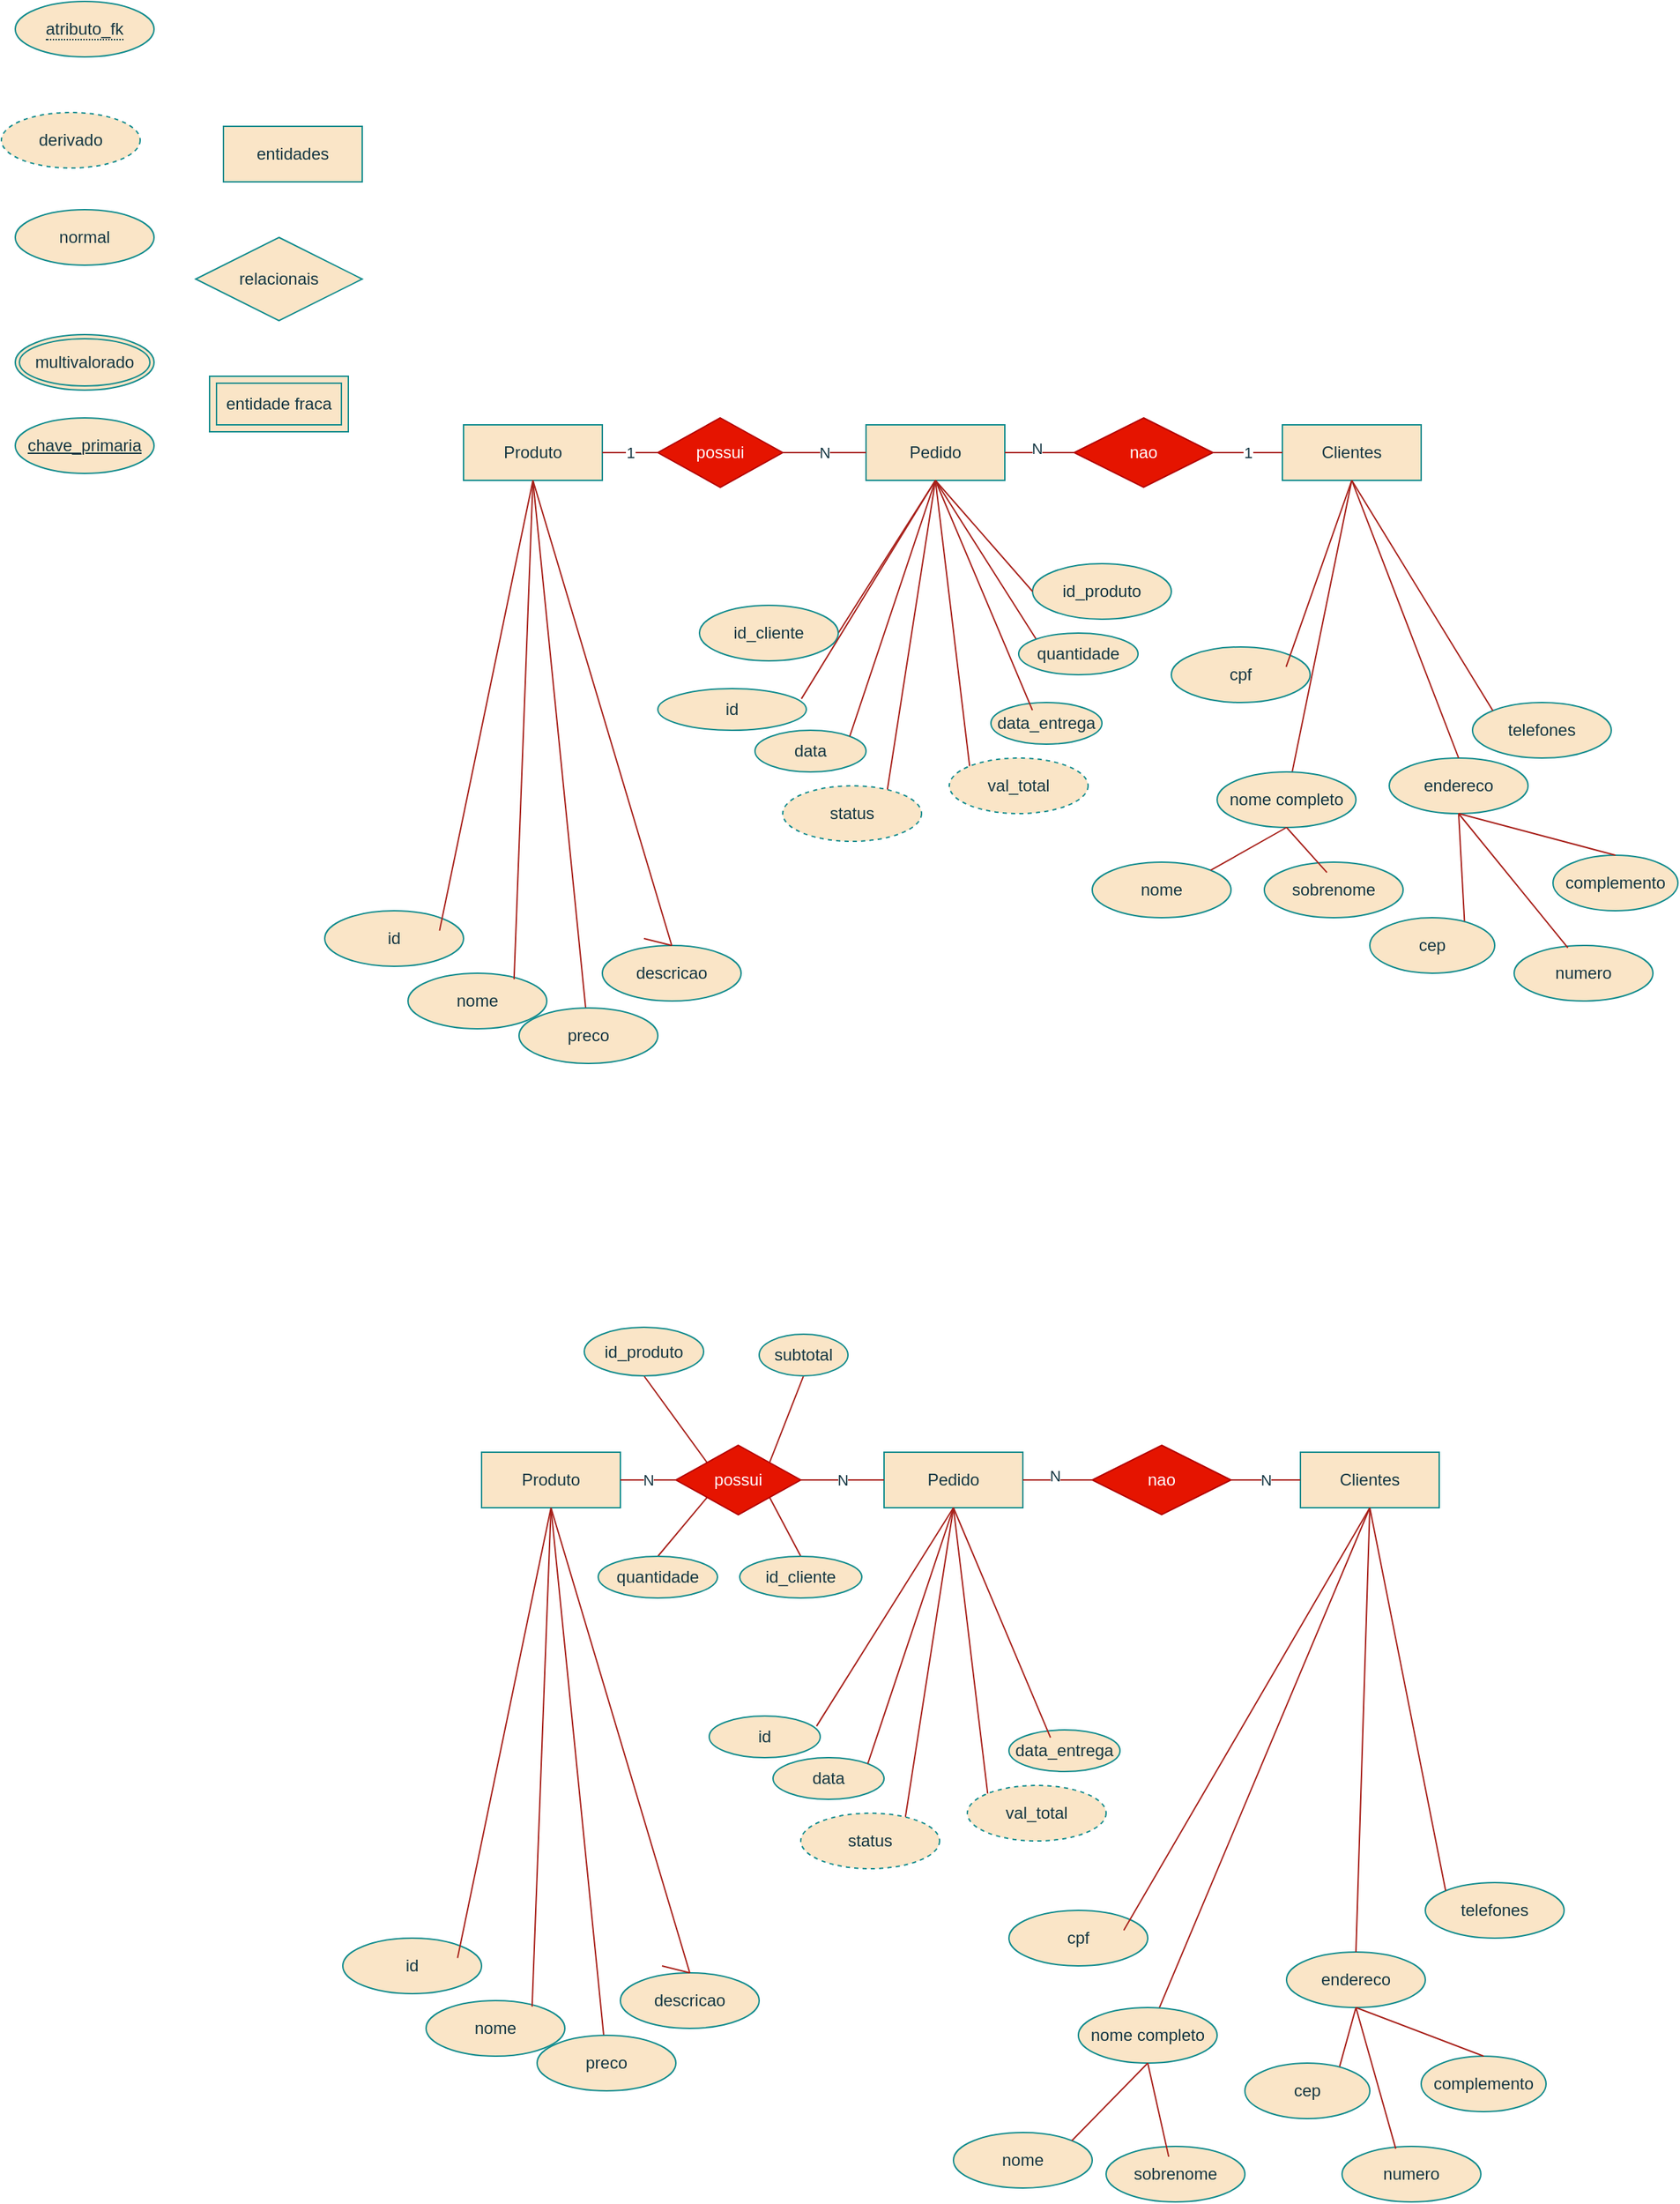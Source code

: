 <mxfile version="28.0.9">
  <diagram name="Página-1" id="oyp6gYukoGkuxok4pgUy">
    <mxGraphModel grid="1" page="1" gridSize="10" guides="1" tooltips="1" connect="1" arrows="1" fold="1" pageScale="1" pageWidth="827" pageHeight="1169" math="0" shadow="0">
      <root>
        <mxCell id="0" />
        <mxCell id="1" parent="0" />
        <mxCell id="MgMpE2ZeD4QbmUK1CcjM-2" value="entidades" style="whiteSpace=wrap;html=1;align=center;labelBackgroundColor=none;fillColor=#FAE5C7;strokeColor=#0F8B8D;fontColor=#143642;" vertex="1" parent="1">
          <mxGeometry x="-940" y="-260" width="100" height="40" as="geometry" />
        </mxCell>
        <mxCell id="MgMpE2ZeD4QbmUK1CcjM-35" value="normal" style="ellipse;whiteSpace=wrap;html=1;align=center;labelBackgroundColor=none;fillColor=#FAE5C7;strokeColor=#0F8B8D;fontColor=#143642;" vertex="1" parent="1">
          <mxGeometry x="-1090" y="-200" width="100" height="40" as="geometry" />
        </mxCell>
        <mxCell id="MgMpE2ZeD4QbmUK1CcjM-36" value="chave_primaria" style="ellipse;whiteSpace=wrap;html=1;align=center;fontStyle=4;labelBackgroundColor=none;fillColor=#FAE5C7;strokeColor=#0F8B8D;fontColor=#143642;" vertex="1" parent="1">
          <mxGeometry x="-1090" y="-50" width="100" height="40" as="geometry" />
        </mxCell>
        <mxCell id="MgMpE2ZeD4QbmUK1CcjM-38" value="multivalorado" style="ellipse;shape=doubleEllipse;margin=3;whiteSpace=wrap;html=1;align=center;labelBackgroundColor=none;fillColor=#FAE5C7;strokeColor=#0F8B8D;fontColor=#143642;" vertex="1" parent="1">
          <mxGeometry x="-1090" y="-110" width="100" height="40" as="geometry" />
        </mxCell>
        <mxCell id="MgMpE2ZeD4QbmUK1CcjM-40" value="&lt;span style=&quot;border-bottom: 1px dotted&quot;&gt;atributo_fk&lt;/span&gt;" style="ellipse;whiteSpace=wrap;html=1;align=center;labelBackgroundColor=none;fillColor=#FAE5C7;strokeColor=#0F8B8D;fontColor=#143642;" vertex="1" parent="1">
          <mxGeometry x="-1090" y="-350" width="100" height="40" as="geometry" />
        </mxCell>
        <mxCell id="MgMpE2ZeD4QbmUK1CcjM-42" value="derivado" style="ellipse;whiteSpace=wrap;html=1;align=center;dashed=1;labelBackgroundColor=none;fillColor=#FAE5C7;strokeColor=#0F8B8D;fontColor=#143642;" vertex="1" parent="1">
          <mxGeometry x="-1100" y="-270" width="100" height="40" as="geometry" />
        </mxCell>
        <mxCell id="MgMpE2ZeD4QbmUK1CcjM-43" value="relacionais" style="shape=rhombus;perimeter=rhombusPerimeter;whiteSpace=wrap;html=1;align=center;labelBackgroundColor=none;fillColor=#FAE5C7;strokeColor=#0F8B8D;fontColor=#143642;" vertex="1" parent="1">
          <mxGeometry x="-960" y="-180" width="120" height="60" as="geometry" />
        </mxCell>
        <mxCell id="MgMpE2ZeD4QbmUK1CcjM-44" value="entidade fraca" style="shape=ext;margin=3;double=1;whiteSpace=wrap;html=1;align=center;labelBackgroundColor=none;fillColor=#FAE5C7;strokeColor=#0F8B8D;fontColor=#143642;" vertex="1" parent="1">
          <mxGeometry x="-950" y="-80" width="100" height="40" as="geometry" />
        </mxCell>
        <mxCell id="MgMpE2ZeD4QbmUK1CcjM-59" style="rounded=0;orthogonalLoop=1;jettySize=auto;html=1;exitX=0.5;exitY=1;exitDx=0;exitDy=0;endArrow=none;endFill=0;labelBackgroundColor=none;strokeColor=#A8201A;fontColor=default;" edge="1" parent="1" source="MgMpE2ZeD4QbmUK1CcjM-45" target="MgMpE2ZeD4QbmUK1CcjM-49">
          <mxGeometry relative="1" as="geometry" />
        </mxCell>
        <mxCell id="MgMpE2ZeD4QbmUK1CcjM-45" value="Produto" style="whiteSpace=wrap;html=1;align=center;labelBackgroundColor=none;fillColor=#FAE5C7;strokeColor=#0F8B8D;fontColor=#143642;" vertex="1" parent="1">
          <mxGeometry x="-767" y="-45" width="100" height="40" as="geometry" />
        </mxCell>
        <mxCell id="MgMpE2ZeD4QbmUK1CcjM-46" value="descricao" style="ellipse;whiteSpace=wrap;html=1;align=center;labelBackgroundColor=none;fillColor=#FAE5C7;strokeColor=#0F8B8D;fontColor=#143642;" vertex="1" parent="1">
          <mxGeometry x="-667" y="330" width="100" height="40" as="geometry" />
        </mxCell>
        <mxCell id="MgMpE2ZeD4QbmUK1CcjM-47" value="nome" style="ellipse;whiteSpace=wrap;html=1;align=center;labelBackgroundColor=none;fillColor=#FAE5C7;strokeColor=#0F8B8D;fontColor=#143642;" vertex="1" parent="1">
          <mxGeometry x="-807" y="350" width="100" height="40" as="geometry" />
        </mxCell>
        <mxCell id="MgMpE2ZeD4QbmUK1CcjM-48" value="id" style="ellipse;whiteSpace=wrap;html=1;align=center;labelBackgroundColor=none;fillColor=#FAE5C7;strokeColor=#0F8B8D;fontColor=#143642;" vertex="1" parent="1">
          <mxGeometry x="-867" y="305" width="100" height="40" as="geometry" />
        </mxCell>
        <mxCell id="MgMpE2ZeD4QbmUK1CcjM-49" value="preco" style="ellipse;whiteSpace=wrap;html=1;align=center;labelBackgroundColor=none;fillColor=#FAE5C7;strokeColor=#0F8B8D;fontColor=#143642;" vertex="1" parent="1">
          <mxGeometry x="-727" y="375" width="100" height="40" as="geometry" />
        </mxCell>
        <mxCell id="MgMpE2ZeD4QbmUK1CcjM-60" style="rounded=0;orthogonalLoop=1;jettySize=auto;html=1;exitX=0.5;exitY=1;exitDx=0;exitDy=0;endArrow=none;endFill=0;entryX=0.764;entryY=0.108;entryDx=0;entryDy=0;entryPerimeter=0;labelBackgroundColor=none;strokeColor=#A8201A;fontColor=default;" edge="1" parent="1" source="MgMpE2ZeD4QbmUK1CcjM-45" target="MgMpE2ZeD4QbmUK1CcjM-47">
          <mxGeometry relative="1" as="geometry" />
        </mxCell>
        <mxCell id="MgMpE2ZeD4QbmUK1CcjM-61" style="rounded=0;orthogonalLoop=1;jettySize=auto;html=1;exitX=0.5;exitY=1;exitDx=0;exitDy=0;endArrow=none;endFill=0;entryX=0.827;entryY=0.358;entryDx=0;entryDy=0;entryPerimeter=0;labelBackgroundColor=none;strokeColor=#A8201A;fontColor=default;" edge="1" parent="1" source="MgMpE2ZeD4QbmUK1CcjM-45" target="MgMpE2ZeD4QbmUK1CcjM-48">
          <mxGeometry relative="1" as="geometry" />
        </mxCell>
        <mxCell id="MgMpE2ZeD4QbmUK1CcjM-62" style="rounded=0;orthogonalLoop=1;jettySize=auto;html=1;exitX=0.5;exitY=1;exitDx=0;exitDy=0;endArrow=none;endFill=0;entryX=0.5;entryY=0;entryDx=0;entryDy=0;labelBackgroundColor=none;strokeColor=#A8201A;fontColor=default;" edge="1" parent="1" source="MgMpE2ZeD4QbmUK1CcjM-45" target="MgMpE2ZeD4QbmUK1CcjM-46">
          <mxGeometry relative="1" as="geometry" />
        </mxCell>
        <mxCell id="MgMpE2ZeD4QbmUK1CcjM-64" style="rounded=0;orthogonalLoop=1;jettySize=auto;html=1;exitX=0.5;exitY=1;exitDx=0;exitDy=0;endArrow=none;endFill=0;labelBackgroundColor=none;strokeColor=#A8201A;fontColor=default;" edge="1" parent="1" source="MgMpE2ZeD4QbmUK1CcjM-65" target="MgMpE2ZeD4QbmUK1CcjM-69">
          <mxGeometry relative="1" as="geometry" />
        </mxCell>
        <mxCell id="MgMpE2ZeD4QbmUK1CcjM-65" value="Clientes" style="whiteSpace=wrap;html=1;align=center;labelBackgroundColor=none;fillColor=#FAE5C7;strokeColor=#0F8B8D;fontColor=#143642;" vertex="1" parent="1">
          <mxGeometry x="-177" y="-45" width="100" height="40" as="geometry" />
        </mxCell>
        <mxCell id="MgMpE2ZeD4QbmUK1CcjM-66" value="endereco" style="ellipse;whiteSpace=wrap;html=1;align=center;labelBackgroundColor=none;fillColor=#FAE5C7;strokeColor=#0F8B8D;fontColor=#143642;" vertex="1" parent="1">
          <mxGeometry x="-100" y="195" width="100" height="40" as="geometry" />
        </mxCell>
        <mxCell id="MgMpE2ZeD4QbmUK1CcjM-67" value="nome" style="ellipse;whiteSpace=wrap;html=1;align=center;labelBackgroundColor=none;fillColor=#FAE5C7;strokeColor=#0F8B8D;fontColor=#143642;" vertex="1" parent="1">
          <mxGeometry x="-314" y="270" width="100" height="40" as="geometry" />
        </mxCell>
        <mxCell id="MgMpE2ZeD4QbmUK1CcjM-68" value="cpf" style="ellipse;whiteSpace=wrap;html=1;align=center;labelBackgroundColor=none;fillColor=#FAE5C7;strokeColor=#0F8B8D;fontColor=#143642;" vertex="1" parent="1">
          <mxGeometry x="-257" y="115" width="100" height="40" as="geometry" />
        </mxCell>
        <mxCell id="MgMpE2ZeD4QbmUK1CcjM-69" value="nome completo" style="ellipse;whiteSpace=wrap;html=1;align=center;labelBackgroundColor=none;fillColor=#FAE5C7;strokeColor=#0F8B8D;fontColor=#143642;" vertex="1" parent="1">
          <mxGeometry x="-224" y="205" width="100" height="40" as="geometry" />
        </mxCell>
        <mxCell id="MgMpE2ZeD4QbmUK1CcjM-71" style="rounded=0;orthogonalLoop=1;jettySize=auto;html=1;exitX=0.5;exitY=1;exitDx=0;exitDy=0;endArrow=none;endFill=0;entryX=0.827;entryY=0.358;entryDx=0;entryDy=0;entryPerimeter=0;labelBackgroundColor=none;strokeColor=#A8201A;fontColor=default;" edge="1" parent="1" source="MgMpE2ZeD4QbmUK1CcjM-65" target="MgMpE2ZeD4QbmUK1CcjM-68">
          <mxGeometry relative="1" as="geometry" />
        </mxCell>
        <mxCell id="MgMpE2ZeD4QbmUK1CcjM-72" style="rounded=0;orthogonalLoop=1;jettySize=auto;html=1;exitX=0.5;exitY=1;exitDx=0;exitDy=0;endArrow=none;endFill=0;entryX=0.5;entryY=0;entryDx=0;entryDy=0;labelBackgroundColor=none;strokeColor=#A8201A;fontColor=default;" edge="1" parent="1" source="MgMpE2ZeD4QbmUK1CcjM-65" target="MgMpE2ZeD4QbmUK1CcjM-66">
          <mxGeometry relative="1" as="geometry" />
        </mxCell>
        <mxCell id="MgMpE2ZeD4QbmUK1CcjM-73" value="telefones" style="ellipse;whiteSpace=wrap;html=1;align=center;labelBackgroundColor=none;fillColor=#FAE5C7;strokeColor=#0F8B8D;fontColor=#143642;" vertex="1" parent="1">
          <mxGeometry x="-40" y="155" width="100" height="40" as="geometry" />
        </mxCell>
        <mxCell id="MgMpE2ZeD4QbmUK1CcjM-74" style="rounded=0;orthogonalLoop=1;jettySize=auto;html=1;exitX=0.5;exitY=1;exitDx=0;exitDy=0;endArrow=none;endFill=0;entryX=0;entryY=0;entryDx=0;entryDy=0;labelBackgroundColor=none;strokeColor=#A8201A;fontColor=default;" edge="1" parent="1" source="MgMpE2ZeD4QbmUK1CcjM-65" target="MgMpE2ZeD4QbmUK1CcjM-73">
          <mxGeometry relative="1" as="geometry" />
        </mxCell>
        <mxCell id="MgMpE2ZeD4QbmUK1CcjM-75" value="sobrenome" style="ellipse;whiteSpace=wrap;html=1;align=center;labelBackgroundColor=none;fillColor=#FAE5C7;strokeColor=#0F8B8D;fontColor=#143642;" vertex="1" parent="1">
          <mxGeometry x="-190" y="270" width="100" height="40" as="geometry" />
        </mxCell>
        <mxCell id="MgMpE2ZeD4QbmUK1CcjM-78" style="rounded=0;orthogonalLoop=1;jettySize=auto;html=1;exitX=0.5;exitY=1;exitDx=0;exitDy=0;entryX=0.451;entryY=0.186;entryDx=0;entryDy=0;entryPerimeter=0;endArrow=none;endFill=0;labelBackgroundColor=none;strokeColor=#A8201A;fontColor=default;" edge="1" parent="1" source="MgMpE2ZeD4QbmUK1CcjM-69" target="MgMpE2ZeD4QbmUK1CcjM-75">
          <mxGeometry relative="1" as="geometry" />
        </mxCell>
        <mxCell id="MgMpE2ZeD4QbmUK1CcjM-82" style="rounded=0;orthogonalLoop=1;jettySize=auto;html=1;exitX=0.5;exitY=1;exitDx=0;exitDy=0;entryX=1;entryY=0;entryDx=0;entryDy=0;endArrow=none;endFill=0;labelBackgroundColor=none;strokeColor=#A8201A;fontColor=default;" edge="1" parent="1" source="MgMpE2ZeD4QbmUK1CcjM-69" target="MgMpE2ZeD4QbmUK1CcjM-67">
          <mxGeometry relative="1" as="geometry" />
        </mxCell>
        <mxCell id="MgMpE2ZeD4QbmUK1CcjM-83" value="cep" style="ellipse;whiteSpace=wrap;html=1;align=center;labelBackgroundColor=none;fillColor=#FAE5C7;strokeColor=#0F8B8D;fontColor=#143642;" vertex="1" parent="1">
          <mxGeometry x="-114" y="310" width="90" height="40" as="geometry" />
        </mxCell>
        <mxCell id="MgMpE2ZeD4QbmUK1CcjM-84" value="complemento" style="ellipse;whiteSpace=wrap;html=1;align=center;labelBackgroundColor=none;fillColor=#FAE5C7;strokeColor=#0F8B8D;fontColor=#143642;" vertex="1" parent="1">
          <mxGeometry x="18" y="265" width="90" height="40" as="geometry" />
        </mxCell>
        <mxCell id="MgMpE2ZeD4QbmUK1CcjM-85" value="numero" style="ellipse;whiteSpace=wrap;html=1;align=center;labelBackgroundColor=none;fillColor=#FAE5C7;strokeColor=#0F8B8D;fontColor=#143642;" vertex="1" parent="1">
          <mxGeometry x="-10" y="330" width="100" height="40" as="geometry" />
        </mxCell>
        <mxCell id="MgMpE2ZeD4QbmUK1CcjM-86" style="rounded=0;orthogonalLoop=1;jettySize=auto;html=1;exitX=0.5;exitY=1;exitDx=0;exitDy=0;entryX=0.758;entryY=0.064;entryDx=0;entryDy=0;entryPerimeter=0;endArrow=none;endFill=0;labelBackgroundColor=none;strokeColor=#A8201A;fontColor=default;" edge="1" parent="1" source="MgMpE2ZeD4QbmUK1CcjM-66" target="MgMpE2ZeD4QbmUK1CcjM-83">
          <mxGeometry relative="1" as="geometry" />
        </mxCell>
        <mxCell id="MgMpE2ZeD4QbmUK1CcjM-87" style="rounded=0;orthogonalLoop=1;jettySize=auto;html=1;exitX=0.5;exitY=1;exitDx=0;exitDy=0;entryX=0.387;entryY=0.042;entryDx=0;entryDy=0;entryPerimeter=0;endArrow=none;endFill=0;labelBackgroundColor=none;strokeColor=#A8201A;fontColor=default;" edge="1" parent="1" source="MgMpE2ZeD4QbmUK1CcjM-66" target="MgMpE2ZeD4QbmUK1CcjM-85">
          <mxGeometry relative="1" as="geometry" />
        </mxCell>
        <mxCell id="MgMpE2ZeD4QbmUK1CcjM-88" style="rounded=0;orthogonalLoop=1;jettySize=auto;html=1;exitX=0.5;exitY=1;exitDx=0;exitDy=0;entryX=0.5;entryY=0;entryDx=0;entryDy=0;endArrow=none;endFill=0;labelBackgroundColor=none;strokeColor=#A8201A;fontColor=default;" edge="1" parent="1" source="MgMpE2ZeD4QbmUK1CcjM-66" target="MgMpE2ZeD4QbmUK1CcjM-84">
          <mxGeometry relative="1" as="geometry" />
        </mxCell>
        <mxCell id="MgMpE2ZeD4QbmUK1CcjM-153" style="rounded=0;orthogonalLoop=1;jettySize=auto;html=1;exitX=0;exitY=0.5;exitDx=0;exitDy=0;strokeColor=#A8201A;fontColor=#143642;fillColor=#FAE5C7;endArrow=none;endFill=0;" edge="1" parent="1">
          <mxGeometry relative="1" as="geometry">
            <mxPoint x="-517" y="225" as="sourcePoint" />
            <mxPoint x="-517" y="225" as="targetPoint" />
          </mxGeometry>
        </mxCell>
        <mxCell id="MgMpE2ZeD4QbmUK1CcjM-172" style="rounded=0;orthogonalLoop=1;jettySize=auto;html=1;exitX=0.5;exitY=1;exitDx=0;exitDy=0;entryX=1;entryY=0.5;entryDx=0;entryDy=0;strokeColor=#A8201A;fontColor=#143642;fillColor=#FAE5C7;endArrow=none;endFill=0;" edge="1" parent="1" source="MgMpE2ZeD4QbmUK1CcjM-157" target="MgMpE2ZeD4QbmUK1CcjM-168">
          <mxGeometry relative="1" as="geometry" />
        </mxCell>
        <mxCell id="MgMpE2ZeD4QbmUK1CcjM-183" style="rounded=0;orthogonalLoop=1;jettySize=auto;html=1;exitX=0.5;exitY=1;exitDx=0;exitDy=0;entryX=0;entryY=0;entryDx=0;entryDy=0;strokeColor=#A8201A;fontColor=#143642;fillColor=#FAE5C7;endArrow=none;endFill=0;" edge="1" parent="1" source="MgMpE2ZeD4QbmUK1CcjM-157" target="MgMpE2ZeD4QbmUK1CcjM-165">
          <mxGeometry relative="1" as="geometry" />
        </mxCell>
        <mxCell id="MgMpE2ZeD4QbmUK1CcjM-157" value="Pedido" style="whiteSpace=wrap;html=1;align=center;strokeColor=#0F8B8D;fontColor=#143642;fillColor=#FAE5C7;" vertex="1" parent="1">
          <mxGeometry x="-477" y="-45" width="100" height="40" as="geometry" />
        </mxCell>
        <mxCell id="MgMpE2ZeD4QbmUK1CcjM-159" value="id" style="ellipse;whiteSpace=wrap;html=1;align=center;strokeColor=#0F8B8D;fontColor=#143642;fillColor=#FAE5C7;" vertex="1" parent="1">
          <mxGeometry x="-627" y="145" width="107" height="30" as="geometry" />
        </mxCell>
        <mxCell id="MgMpE2ZeD4QbmUK1CcjM-161" value="status" style="ellipse;whiteSpace=wrap;html=1;align=center;dashed=1;strokeColor=#0F8B8D;fontColor=#143642;fillColor=#FAE5C7;" vertex="1" parent="1">
          <mxGeometry x="-537" y="215" width="100" height="40" as="geometry" />
        </mxCell>
        <mxCell id="MgMpE2ZeD4QbmUK1CcjM-162" value="data" style="ellipse;whiteSpace=wrap;html=1;align=center;strokeColor=#0F8B8D;fontColor=#143642;fillColor=#FAE5C7;" vertex="1" parent="1">
          <mxGeometry x="-557" y="175" width="80" height="30" as="geometry" />
        </mxCell>
        <mxCell id="MgMpE2ZeD4QbmUK1CcjM-163" value="data_entrega" style="ellipse;whiteSpace=wrap;html=1;align=center;strokeColor=#0F8B8D;fontColor=#143642;fillColor=#FAE5C7;" vertex="1" parent="1">
          <mxGeometry x="-387" y="155" width="80" height="30" as="geometry" />
        </mxCell>
        <mxCell id="MgMpE2ZeD4QbmUK1CcjM-164" value="val_total" style="ellipse;whiteSpace=wrap;html=1;align=center;dashed=1;strokeColor=#0F8B8D;fontColor=#143642;fillColor=#FAE5C7;" vertex="1" parent="1">
          <mxGeometry x="-417" y="195" width="100" height="40" as="geometry" />
        </mxCell>
        <mxCell id="MgMpE2ZeD4QbmUK1CcjM-165" value="quantidade" style="ellipse;whiteSpace=wrap;html=1;align=center;strokeColor=#0F8B8D;fontColor=#143642;fillColor=#FAE5C7;" vertex="1" parent="1">
          <mxGeometry x="-367" y="105" width="86" height="30" as="geometry" />
        </mxCell>
        <mxCell id="MgMpE2ZeD4QbmUK1CcjM-168" value="id_cliente" style="ellipse;whiteSpace=wrap;html=1;align=center;strokeColor=#0F8B8D;fontColor=#143642;fillColor=#FAE5C7;" vertex="1" parent="1">
          <mxGeometry x="-597" y="85" width="100" height="40" as="geometry" />
        </mxCell>
        <mxCell id="MgMpE2ZeD4QbmUK1CcjM-169" value="id_produto" style="ellipse;whiteSpace=wrap;html=1;align=center;strokeColor=#0F8B8D;fontColor=#143642;fillColor=#FAE5C7;" vertex="1" parent="1">
          <mxGeometry x="-357" y="55" width="100" height="40" as="geometry" />
        </mxCell>
        <mxCell id="MgMpE2ZeD4QbmUK1CcjM-173" style="rounded=0;orthogonalLoop=1;jettySize=auto;html=1;exitX=0.5;exitY=1;exitDx=0;exitDy=0;entryX=0;entryY=0.5;entryDx=0;entryDy=0;strokeColor=#A8201A;fontColor=#143642;fillColor=#FAE5C7;endArrow=none;endFill=0;" edge="1" parent="1" source="MgMpE2ZeD4QbmUK1CcjM-157" target="MgMpE2ZeD4QbmUK1CcjM-169">
          <mxGeometry relative="1" as="geometry" />
        </mxCell>
        <mxCell id="MgMpE2ZeD4QbmUK1CcjM-174" style="rounded=0;orthogonalLoop=1;jettySize=auto;html=1;exitX=0.5;exitY=1;exitDx=0;exitDy=0;entryX=0.967;entryY=0.244;entryDx=0;entryDy=0;strokeColor=#A8201A;fontColor=#143642;fillColor=#FAE5C7;endArrow=none;endFill=0;entryPerimeter=0;" edge="1" parent="1" source="MgMpE2ZeD4QbmUK1CcjM-157" target="MgMpE2ZeD4QbmUK1CcjM-159">
          <mxGeometry relative="1" as="geometry" />
        </mxCell>
        <mxCell id="MgMpE2ZeD4QbmUK1CcjM-175" style="rounded=0;orthogonalLoop=1;jettySize=auto;html=1;exitX=0.5;exitY=1;exitDx=0;exitDy=0;entryX=1;entryY=0;entryDx=0;entryDy=0;strokeColor=#A8201A;fontColor=#143642;fillColor=#FAE5C7;endArrow=none;endFill=0;" edge="1" parent="1" source="MgMpE2ZeD4QbmUK1CcjM-157" target="MgMpE2ZeD4QbmUK1CcjM-162">
          <mxGeometry relative="1" as="geometry" />
        </mxCell>
        <mxCell id="MgMpE2ZeD4QbmUK1CcjM-176" style="rounded=0;orthogonalLoop=1;jettySize=auto;html=1;exitX=0.5;exitY=1;exitDx=0;exitDy=0;entryX=0.754;entryY=0.067;entryDx=0;entryDy=0;strokeColor=#A8201A;fontColor=#143642;fillColor=#FAE5C7;endArrow=none;endFill=0;entryPerimeter=0;" edge="1" parent="1" source="MgMpE2ZeD4QbmUK1CcjM-157" target="MgMpE2ZeD4QbmUK1CcjM-161">
          <mxGeometry relative="1" as="geometry" />
        </mxCell>
        <mxCell id="MgMpE2ZeD4QbmUK1CcjM-177" style="rounded=0;orthogonalLoop=1;jettySize=auto;html=1;exitX=0.5;exitY=1;exitDx=0;exitDy=0;entryX=0;entryY=0;entryDx=0;entryDy=0;strokeColor=#A8201A;fontColor=#143642;fillColor=#FAE5C7;endArrow=none;endFill=0;" edge="1" parent="1" source="MgMpE2ZeD4QbmUK1CcjM-157" target="MgMpE2ZeD4QbmUK1CcjM-164">
          <mxGeometry relative="1" as="geometry" />
        </mxCell>
        <mxCell id="MgMpE2ZeD4QbmUK1CcjM-178" style="rounded=0;orthogonalLoop=1;jettySize=auto;html=1;exitX=0.5;exitY=1;exitDx=0;exitDy=0;entryX=0.374;entryY=0.185;entryDx=0;entryDy=0;strokeColor=#A8201A;fontColor=#143642;fillColor=#FAE5C7;endArrow=none;endFill=0;entryPerimeter=0;" edge="1" parent="1" source="MgMpE2ZeD4QbmUK1CcjM-157" target="MgMpE2ZeD4QbmUK1CcjM-163">
          <mxGeometry relative="1" as="geometry" />
        </mxCell>
        <mxCell id="MgMpE2ZeD4QbmUK1CcjM-186" value="1" style="rounded=0;orthogonalLoop=1;jettySize=auto;html=1;exitX=0;exitY=0.5;exitDx=0;exitDy=0;entryX=1;entryY=0.5;entryDx=0;entryDy=0;strokeColor=#A8201A;fontColor=#143642;fillColor=#FAE5C7;endArrow=none;endFill=0;" edge="1" parent="1" source="MgMpE2ZeD4QbmUK1CcjM-184" target="MgMpE2ZeD4QbmUK1CcjM-45">
          <mxGeometry relative="1" as="geometry" />
        </mxCell>
        <mxCell id="MgMpE2ZeD4QbmUK1CcjM-187" value="N" style="rounded=0;orthogonalLoop=1;jettySize=auto;html=1;exitX=1;exitY=0.5;exitDx=0;exitDy=0;strokeColor=#A8201A;fontColor=#143642;fillColor=#FAE5C7;endArrow=none;endFill=0;" edge="1" parent="1" source="MgMpE2ZeD4QbmUK1CcjM-184" target="MgMpE2ZeD4QbmUK1CcjM-157">
          <mxGeometry relative="1" as="geometry" />
        </mxCell>
        <mxCell id="MgMpE2ZeD4QbmUK1CcjM-184" value="possui" style="shape=rhombus;perimeter=rhombusPerimeter;whiteSpace=wrap;html=1;align=center;strokeColor=#B20000;fillColor=#e51400;fontColor=#ffffff;" vertex="1" parent="1">
          <mxGeometry x="-627" y="-50" width="90" height="50" as="geometry" />
        </mxCell>
        <mxCell id="MgMpE2ZeD4QbmUK1CcjM-188" style="rounded=0;orthogonalLoop=1;jettySize=auto;html=1;exitX=0;exitY=0.5;exitDx=0;exitDy=0;entryX=1;entryY=0.5;entryDx=0;entryDy=0;strokeColor=#A8201A;fontColor=#143642;fillColor=#FAE5C7;endArrow=none;endFill=0;" edge="1" parent="1" source="MgMpE2ZeD4QbmUK1CcjM-185" target="MgMpE2ZeD4QbmUK1CcjM-157">
          <mxGeometry relative="1" as="geometry" />
        </mxCell>
        <mxCell id="MgMpE2ZeD4QbmUK1CcjM-189" value="N" style="edgeLabel;html=1;align=center;verticalAlign=middle;resizable=0;points=[];strokeColor=#0F8B8D;fontColor=#143642;fillColor=#FAE5C7;" vertex="1" connectable="0" parent="MgMpE2ZeD4QbmUK1CcjM-188">
          <mxGeometry x="0.044" y="-3" relative="1" as="geometry">
            <mxPoint x="-1" as="offset" />
          </mxGeometry>
        </mxCell>
        <mxCell id="MgMpE2ZeD4QbmUK1CcjM-190" value="1" style="rounded=0;orthogonalLoop=1;jettySize=auto;html=1;exitX=1;exitY=0.5;exitDx=0;exitDy=0;entryX=0;entryY=0.5;entryDx=0;entryDy=0;strokeColor=#A8201A;fontColor=#143642;fillColor=#FAE5C7;endArrow=none;endFill=0;" edge="1" parent="1" source="MgMpE2ZeD4QbmUK1CcjM-185" target="MgMpE2ZeD4QbmUK1CcjM-65">
          <mxGeometry relative="1" as="geometry" />
        </mxCell>
        <mxCell id="MgMpE2ZeD4QbmUK1CcjM-185" value="nao" style="shape=rhombus;perimeter=rhombusPerimeter;whiteSpace=wrap;html=1;align=center;strokeColor=#B20000;fillColor=#e51400;fontColor=#ffffff;" vertex="1" parent="1">
          <mxGeometry x="-327" y="-50" width="100" height="50" as="geometry" />
        </mxCell>
        <mxCell id="MgMpE2ZeD4QbmUK1CcjM-293" style="rounded=0;orthogonalLoop=1;jettySize=auto;html=1;endArrow=none;endFill=0;entryX=0.5;entryY=0;entryDx=0;entryDy=0;labelBackgroundColor=none;strokeColor=#A8201A;fontColor=default;" edge="1" parent="1" target="MgMpE2ZeD4QbmUK1CcjM-46">
          <mxGeometry relative="1" as="geometry">
            <mxPoint x="-637" y="325" as="sourcePoint" />
            <mxPoint x="-617" y="330" as="targetPoint" />
          </mxGeometry>
        </mxCell>
        <mxCell id="MgMpE2ZeD4QbmUK1CcjM-299" style="rounded=0;orthogonalLoop=1;jettySize=auto;html=1;exitX=0.5;exitY=1;exitDx=0;exitDy=0;endArrow=none;endFill=0;labelBackgroundColor=none;strokeColor=#A8201A;fontColor=default;" edge="1" parent="1" source="MgMpE2ZeD4QbmUK1CcjM-300" target="MgMpE2ZeD4QbmUK1CcjM-304">
          <mxGeometry relative="1" as="geometry" />
        </mxCell>
        <mxCell id="MgMpE2ZeD4QbmUK1CcjM-300" value="Produto" style="whiteSpace=wrap;html=1;align=center;labelBackgroundColor=none;fillColor=#FAE5C7;strokeColor=#0F8B8D;fontColor=#143642;" vertex="1" parent="1">
          <mxGeometry x="-754" y="695" width="100" height="40" as="geometry" />
        </mxCell>
        <mxCell id="MgMpE2ZeD4QbmUK1CcjM-301" value="descricao" style="ellipse;whiteSpace=wrap;html=1;align=center;labelBackgroundColor=none;fillColor=#FAE5C7;strokeColor=#0F8B8D;fontColor=#143642;" vertex="1" parent="1">
          <mxGeometry x="-654" y="1070" width="100" height="40" as="geometry" />
        </mxCell>
        <mxCell id="MgMpE2ZeD4QbmUK1CcjM-302" value="nome" style="ellipse;whiteSpace=wrap;html=1;align=center;labelBackgroundColor=none;fillColor=#FAE5C7;strokeColor=#0F8B8D;fontColor=#143642;" vertex="1" parent="1">
          <mxGeometry x="-794" y="1090" width="100" height="40" as="geometry" />
        </mxCell>
        <mxCell id="MgMpE2ZeD4QbmUK1CcjM-303" value="id" style="ellipse;whiteSpace=wrap;html=1;align=center;labelBackgroundColor=none;fillColor=#FAE5C7;strokeColor=#0F8B8D;fontColor=#143642;" vertex="1" parent="1">
          <mxGeometry x="-854" y="1045" width="100" height="40" as="geometry" />
        </mxCell>
        <mxCell id="MgMpE2ZeD4QbmUK1CcjM-304" value="preco" style="ellipse;whiteSpace=wrap;html=1;align=center;labelBackgroundColor=none;fillColor=#FAE5C7;strokeColor=#0F8B8D;fontColor=#143642;" vertex="1" parent="1">
          <mxGeometry x="-714" y="1115" width="100" height="40" as="geometry" />
        </mxCell>
        <mxCell id="MgMpE2ZeD4QbmUK1CcjM-305" style="rounded=0;orthogonalLoop=1;jettySize=auto;html=1;exitX=0.5;exitY=1;exitDx=0;exitDy=0;endArrow=none;endFill=0;entryX=0.764;entryY=0.108;entryDx=0;entryDy=0;entryPerimeter=0;labelBackgroundColor=none;strokeColor=#A8201A;fontColor=default;" edge="1" parent="1" source="MgMpE2ZeD4QbmUK1CcjM-300" target="MgMpE2ZeD4QbmUK1CcjM-302">
          <mxGeometry relative="1" as="geometry" />
        </mxCell>
        <mxCell id="MgMpE2ZeD4QbmUK1CcjM-306" style="rounded=0;orthogonalLoop=1;jettySize=auto;html=1;exitX=0.5;exitY=1;exitDx=0;exitDy=0;endArrow=none;endFill=0;entryX=0.827;entryY=0.358;entryDx=0;entryDy=0;entryPerimeter=0;labelBackgroundColor=none;strokeColor=#A8201A;fontColor=default;" edge="1" parent="1" source="MgMpE2ZeD4QbmUK1CcjM-300" target="MgMpE2ZeD4QbmUK1CcjM-303">
          <mxGeometry relative="1" as="geometry" />
        </mxCell>
        <mxCell id="MgMpE2ZeD4QbmUK1CcjM-307" style="rounded=0;orthogonalLoop=1;jettySize=auto;html=1;exitX=0.5;exitY=1;exitDx=0;exitDy=0;endArrow=none;endFill=0;entryX=0.5;entryY=0;entryDx=0;entryDy=0;labelBackgroundColor=none;strokeColor=#A8201A;fontColor=default;" edge="1" parent="1" source="MgMpE2ZeD4QbmUK1CcjM-300" target="MgMpE2ZeD4QbmUK1CcjM-301">
          <mxGeometry relative="1" as="geometry" />
        </mxCell>
        <mxCell id="MgMpE2ZeD4QbmUK1CcjM-308" style="rounded=0;orthogonalLoop=1;jettySize=auto;html=1;exitX=0.5;exitY=1;exitDx=0;exitDy=0;endArrow=none;endFill=0;labelBackgroundColor=none;strokeColor=#A8201A;fontColor=default;" edge="1" parent="1" source="MgMpE2ZeD4QbmUK1CcjM-309" target="MgMpE2ZeD4QbmUK1CcjM-313">
          <mxGeometry relative="1" as="geometry" />
        </mxCell>
        <mxCell id="MgMpE2ZeD4QbmUK1CcjM-309" value="Clientes" style="whiteSpace=wrap;html=1;align=center;labelBackgroundColor=none;fillColor=#FAE5C7;strokeColor=#0F8B8D;fontColor=#143642;" vertex="1" parent="1">
          <mxGeometry x="-164" y="695" width="100" height="40" as="geometry" />
        </mxCell>
        <mxCell id="MgMpE2ZeD4QbmUK1CcjM-310" value="endereco" style="ellipse;whiteSpace=wrap;html=1;align=center;labelBackgroundColor=none;fillColor=#FAE5C7;strokeColor=#0F8B8D;fontColor=#143642;" vertex="1" parent="1">
          <mxGeometry x="-174" y="1055" width="100" height="40" as="geometry" />
        </mxCell>
        <mxCell id="MgMpE2ZeD4QbmUK1CcjM-311" value="nome" style="ellipse;whiteSpace=wrap;html=1;align=center;labelBackgroundColor=none;fillColor=#FAE5C7;strokeColor=#0F8B8D;fontColor=#143642;" vertex="1" parent="1">
          <mxGeometry x="-414" y="1185" width="100" height="40" as="geometry" />
        </mxCell>
        <mxCell id="MgMpE2ZeD4QbmUK1CcjM-312" value="cpf" style="ellipse;whiteSpace=wrap;html=1;align=center;labelBackgroundColor=none;fillColor=#FAE5C7;strokeColor=#0F8B8D;fontColor=#143642;" vertex="1" parent="1">
          <mxGeometry x="-374" y="1025" width="100" height="40" as="geometry" />
        </mxCell>
        <mxCell id="MgMpE2ZeD4QbmUK1CcjM-313" value="nome completo" style="ellipse;whiteSpace=wrap;html=1;align=center;labelBackgroundColor=none;fillColor=#FAE5C7;strokeColor=#0F8B8D;fontColor=#143642;" vertex="1" parent="1">
          <mxGeometry x="-324" y="1095" width="100" height="40" as="geometry" />
        </mxCell>
        <mxCell id="MgMpE2ZeD4QbmUK1CcjM-314" style="rounded=0;orthogonalLoop=1;jettySize=auto;html=1;exitX=0.5;exitY=1;exitDx=0;exitDy=0;endArrow=none;endFill=0;entryX=0.827;entryY=0.358;entryDx=0;entryDy=0;entryPerimeter=0;labelBackgroundColor=none;strokeColor=#A8201A;fontColor=default;" edge="1" parent="1" source="MgMpE2ZeD4QbmUK1CcjM-309" target="MgMpE2ZeD4QbmUK1CcjM-312">
          <mxGeometry relative="1" as="geometry" />
        </mxCell>
        <mxCell id="MgMpE2ZeD4QbmUK1CcjM-315" style="rounded=0;orthogonalLoop=1;jettySize=auto;html=1;exitX=0.5;exitY=1;exitDx=0;exitDy=0;endArrow=none;endFill=0;entryX=0.5;entryY=0;entryDx=0;entryDy=0;labelBackgroundColor=none;strokeColor=#A8201A;fontColor=default;" edge="1" parent="1" source="MgMpE2ZeD4QbmUK1CcjM-309" target="MgMpE2ZeD4QbmUK1CcjM-310">
          <mxGeometry relative="1" as="geometry" />
        </mxCell>
        <mxCell id="MgMpE2ZeD4QbmUK1CcjM-316" value="telefones" style="ellipse;whiteSpace=wrap;html=1;align=center;labelBackgroundColor=none;fillColor=#FAE5C7;strokeColor=#0F8B8D;fontColor=#143642;" vertex="1" parent="1">
          <mxGeometry x="-74" y="1005" width="100" height="40" as="geometry" />
        </mxCell>
        <mxCell id="MgMpE2ZeD4QbmUK1CcjM-317" style="rounded=0;orthogonalLoop=1;jettySize=auto;html=1;exitX=0.5;exitY=1;exitDx=0;exitDy=0;endArrow=none;endFill=0;entryX=0;entryY=0;entryDx=0;entryDy=0;labelBackgroundColor=none;strokeColor=#A8201A;fontColor=default;" edge="1" parent="1" source="MgMpE2ZeD4QbmUK1CcjM-309" target="MgMpE2ZeD4QbmUK1CcjM-316">
          <mxGeometry relative="1" as="geometry" />
        </mxCell>
        <mxCell id="MgMpE2ZeD4QbmUK1CcjM-318" value="sobrenome" style="ellipse;whiteSpace=wrap;html=1;align=center;labelBackgroundColor=none;fillColor=#FAE5C7;strokeColor=#0F8B8D;fontColor=#143642;" vertex="1" parent="1">
          <mxGeometry x="-304" y="1195" width="100" height="40" as="geometry" />
        </mxCell>
        <mxCell id="MgMpE2ZeD4QbmUK1CcjM-319" style="rounded=0;orthogonalLoop=1;jettySize=auto;html=1;exitX=0.5;exitY=1;exitDx=0;exitDy=0;entryX=0.451;entryY=0.186;entryDx=0;entryDy=0;entryPerimeter=0;endArrow=none;endFill=0;labelBackgroundColor=none;strokeColor=#A8201A;fontColor=default;" edge="1" parent="1" source="MgMpE2ZeD4QbmUK1CcjM-313" target="MgMpE2ZeD4QbmUK1CcjM-318">
          <mxGeometry relative="1" as="geometry" />
        </mxCell>
        <mxCell id="MgMpE2ZeD4QbmUK1CcjM-320" style="rounded=0;orthogonalLoop=1;jettySize=auto;html=1;exitX=0.5;exitY=1;exitDx=0;exitDy=0;entryX=1;entryY=0;entryDx=0;entryDy=0;endArrow=none;endFill=0;labelBackgroundColor=none;strokeColor=#A8201A;fontColor=default;" edge="1" parent="1" source="MgMpE2ZeD4QbmUK1CcjM-313" target="MgMpE2ZeD4QbmUK1CcjM-311">
          <mxGeometry relative="1" as="geometry" />
        </mxCell>
        <mxCell id="MgMpE2ZeD4QbmUK1CcjM-321" value="cep" style="ellipse;whiteSpace=wrap;html=1;align=center;labelBackgroundColor=none;fillColor=#FAE5C7;strokeColor=#0F8B8D;fontColor=#143642;" vertex="1" parent="1">
          <mxGeometry x="-204" y="1135" width="90" height="40" as="geometry" />
        </mxCell>
        <mxCell id="MgMpE2ZeD4QbmUK1CcjM-322" value="complemento" style="ellipse;whiteSpace=wrap;html=1;align=center;labelBackgroundColor=none;fillColor=#FAE5C7;strokeColor=#0F8B8D;fontColor=#143642;" vertex="1" parent="1">
          <mxGeometry x="-77" y="1130" width="90" height="40" as="geometry" />
        </mxCell>
        <mxCell id="MgMpE2ZeD4QbmUK1CcjM-323" value="numero" style="ellipse;whiteSpace=wrap;html=1;align=center;labelBackgroundColor=none;fillColor=#FAE5C7;strokeColor=#0F8B8D;fontColor=#143642;" vertex="1" parent="1">
          <mxGeometry x="-134" y="1195" width="100" height="40" as="geometry" />
        </mxCell>
        <mxCell id="MgMpE2ZeD4QbmUK1CcjM-324" style="rounded=0;orthogonalLoop=1;jettySize=auto;html=1;exitX=0.5;exitY=1;exitDx=0;exitDy=0;entryX=0.758;entryY=0.064;entryDx=0;entryDy=0;entryPerimeter=0;endArrow=none;endFill=0;labelBackgroundColor=none;strokeColor=#A8201A;fontColor=default;" edge="1" parent="1" source="MgMpE2ZeD4QbmUK1CcjM-310" target="MgMpE2ZeD4QbmUK1CcjM-321">
          <mxGeometry relative="1" as="geometry" />
        </mxCell>
        <mxCell id="MgMpE2ZeD4QbmUK1CcjM-325" style="rounded=0;orthogonalLoop=1;jettySize=auto;html=1;exitX=0.5;exitY=1;exitDx=0;exitDy=0;entryX=0.387;entryY=0.042;entryDx=0;entryDy=0;entryPerimeter=0;endArrow=none;endFill=0;labelBackgroundColor=none;strokeColor=#A8201A;fontColor=default;" edge="1" parent="1" source="MgMpE2ZeD4QbmUK1CcjM-310" target="MgMpE2ZeD4QbmUK1CcjM-323">
          <mxGeometry relative="1" as="geometry" />
        </mxCell>
        <mxCell id="MgMpE2ZeD4QbmUK1CcjM-326" style="rounded=0;orthogonalLoop=1;jettySize=auto;html=1;exitX=0.5;exitY=1;exitDx=0;exitDy=0;entryX=0.5;entryY=0;entryDx=0;entryDy=0;endArrow=none;endFill=0;labelBackgroundColor=none;strokeColor=#A8201A;fontColor=default;" edge="1" parent="1" source="MgMpE2ZeD4QbmUK1CcjM-310" target="MgMpE2ZeD4QbmUK1CcjM-322">
          <mxGeometry relative="1" as="geometry" />
        </mxCell>
        <mxCell id="MgMpE2ZeD4QbmUK1CcjM-327" style="rounded=0;orthogonalLoop=1;jettySize=auto;html=1;exitX=0;exitY=0.5;exitDx=0;exitDy=0;strokeColor=#A8201A;fontColor=#143642;fillColor=#FAE5C7;endArrow=none;endFill=0;" edge="1" parent="1">
          <mxGeometry relative="1" as="geometry">
            <mxPoint x="-504" y="965" as="sourcePoint" />
            <mxPoint x="-504" y="965" as="targetPoint" />
          </mxGeometry>
        </mxCell>
        <mxCell id="MgMpE2ZeD4QbmUK1CcjM-330" value="Pedido" style="whiteSpace=wrap;html=1;align=center;strokeColor=#0F8B8D;fontColor=#143642;fillColor=#FAE5C7;" vertex="1" parent="1">
          <mxGeometry x="-464" y="695" width="100" height="40" as="geometry" />
        </mxCell>
        <mxCell id="MgMpE2ZeD4QbmUK1CcjM-331" value="id" style="ellipse;whiteSpace=wrap;html=1;align=center;strokeColor=#0F8B8D;fontColor=#143642;fillColor=#FAE5C7;" vertex="1" parent="1">
          <mxGeometry x="-590" y="885" width="80" height="30" as="geometry" />
        </mxCell>
        <mxCell id="MgMpE2ZeD4QbmUK1CcjM-332" value="status" style="ellipse;whiteSpace=wrap;html=1;align=center;dashed=1;strokeColor=#0F8B8D;fontColor=#143642;fillColor=#FAE5C7;" vertex="1" parent="1">
          <mxGeometry x="-524" y="955" width="100" height="40" as="geometry" />
        </mxCell>
        <mxCell id="MgMpE2ZeD4QbmUK1CcjM-333" value="data" style="ellipse;whiteSpace=wrap;html=1;align=center;strokeColor=#0F8B8D;fontColor=#143642;fillColor=#FAE5C7;" vertex="1" parent="1">
          <mxGeometry x="-544" y="915" width="80" height="30" as="geometry" />
        </mxCell>
        <mxCell id="MgMpE2ZeD4QbmUK1CcjM-334" value="data_entrega" style="ellipse;whiteSpace=wrap;html=1;align=center;strokeColor=#0F8B8D;fontColor=#143642;fillColor=#FAE5C7;" vertex="1" parent="1">
          <mxGeometry x="-374" y="895" width="80" height="30" as="geometry" />
        </mxCell>
        <mxCell id="MgMpE2ZeD4QbmUK1CcjM-335" value="val_total" style="ellipse;whiteSpace=wrap;html=1;align=center;dashed=1;strokeColor=#0F8B8D;fontColor=#143642;fillColor=#FAE5C7;" vertex="1" parent="1">
          <mxGeometry x="-404" y="935" width="100" height="40" as="geometry" />
        </mxCell>
        <mxCell id="MgMpE2ZeD4QbmUK1CcjM-357" style="rounded=0;orthogonalLoop=1;jettySize=auto;html=1;exitX=0.5;exitY=0;exitDx=0;exitDy=0;entryX=0;entryY=1;entryDx=0;entryDy=0;strokeColor=#A8201A;fontColor=#143642;fillColor=#FAE5C7;endArrow=none;endFill=0;" edge="1" parent="1" source="MgMpE2ZeD4QbmUK1CcjM-336" target="MgMpE2ZeD4QbmUK1CcjM-347">
          <mxGeometry relative="1" as="geometry" />
        </mxCell>
        <mxCell id="MgMpE2ZeD4QbmUK1CcjM-336" value="quantidade" style="ellipse;whiteSpace=wrap;html=1;align=center;strokeColor=#0F8B8D;fontColor=#143642;fillColor=#FAE5C7;" vertex="1" parent="1">
          <mxGeometry x="-670" y="770" width="86" height="30" as="geometry" />
        </mxCell>
        <mxCell id="MgMpE2ZeD4QbmUK1CcjM-358" style="rounded=0;orthogonalLoop=1;jettySize=auto;html=1;exitX=0.5;exitY=0;exitDx=0;exitDy=0;entryX=1;entryY=1;entryDx=0;entryDy=0;strokeColor=#A8201A;fontColor=#143642;fillColor=#FAE5C7;endArrow=none;endFill=0;" edge="1" parent="1" source="MgMpE2ZeD4QbmUK1CcjM-337" target="MgMpE2ZeD4QbmUK1CcjM-347">
          <mxGeometry relative="1" as="geometry" />
        </mxCell>
        <mxCell id="MgMpE2ZeD4QbmUK1CcjM-337" value="id_cliente" style="ellipse;whiteSpace=wrap;html=1;align=center;strokeColor=#0F8B8D;fontColor=#143642;fillColor=#FAE5C7;" vertex="1" parent="1">
          <mxGeometry x="-568" y="770" width="88" height="30" as="geometry" />
        </mxCell>
        <mxCell id="MgMpE2ZeD4QbmUK1CcjM-355" style="rounded=0;orthogonalLoop=1;jettySize=auto;html=1;exitX=0.5;exitY=1;exitDx=0;exitDy=0;entryX=0;entryY=0;entryDx=0;entryDy=0;strokeColor=#A8201A;fontColor=#143642;fillColor=#FAE5C7;endArrow=none;endFill=0;" edge="1" parent="1" source="MgMpE2ZeD4QbmUK1CcjM-338" target="MgMpE2ZeD4QbmUK1CcjM-347">
          <mxGeometry relative="1" as="geometry" />
        </mxCell>
        <mxCell id="MgMpE2ZeD4QbmUK1CcjM-338" value="id_produto" style="ellipse;whiteSpace=wrap;html=1;align=center;strokeColor=#0F8B8D;fontColor=#143642;fillColor=#FAE5C7;" vertex="1" parent="1">
          <mxGeometry x="-680" y="605" width="86" height="35" as="geometry" />
        </mxCell>
        <mxCell id="MgMpE2ZeD4QbmUK1CcjM-340" style="rounded=0;orthogonalLoop=1;jettySize=auto;html=1;exitX=0.5;exitY=1;exitDx=0;exitDy=0;entryX=0.967;entryY=0.244;entryDx=0;entryDy=0;strokeColor=#A8201A;fontColor=#143642;fillColor=#FAE5C7;endArrow=none;endFill=0;entryPerimeter=0;" edge="1" parent="1" source="MgMpE2ZeD4QbmUK1CcjM-330" target="MgMpE2ZeD4QbmUK1CcjM-331">
          <mxGeometry relative="1" as="geometry" />
        </mxCell>
        <mxCell id="MgMpE2ZeD4QbmUK1CcjM-341" style="rounded=0;orthogonalLoop=1;jettySize=auto;html=1;exitX=0.5;exitY=1;exitDx=0;exitDy=0;entryX=1;entryY=0;entryDx=0;entryDy=0;strokeColor=#A8201A;fontColor=#143642;fillColor=#FAE5C7;endArrow=none;endFill=0;" edge="1" parent="1" source="MgMpE2ZeD4QbmUK1CcjM-330" target="MgMpE2ZeD4QbmUK1CcjM-333">
          <mxGeometry relative="1" as="geometry" />
        </mxCell>
        <mxCell id="MgMpE2ZeD4QbmUK1CcjM-342" style="rounded=0;orthogonalLoop=1;jettySize=auto;html=1;exitX=0.5;exitY=1;exitDx=0;exitDy=0;entryX=0.754;entryY=0.067;entryDx=0;entryDy=0;strokeColor=#A8201A;fontColor=#143642;fillColor=#FAE5C7;endArrow=none;endFill=0;entryPerimeter=0;" edge="1" parent="1" source="MgMpE2ZeD4QbmUK1CcjM-330" target="MgMpE2ZeD4QbmUK1CcjM-332">
          <mxGeometry relative="1" as="geometry" />
        </mxCell>
        <mxCell id="MgMpE2ZeD4QbmUK1CcjM-343" style="rounded=0;orthogonalLoop=1;jettySize=auto;html=1;exitX=0.5;exitY=1;exitDx=0;exitDy=0;entryX=0;entryY=0;entryDx=0;entryDy=0;strokeColor=#A8201A;fontColor=#143642;fillColor=#FAE5C7;endArrow=none;endFill=0;" edge="1" parent="1" source="MgMpE2ZeD4QbmUK1CcjM-330" target="MgMpE2ZeD4QbmUK1CcjM-335">
          <mxGeometry relative="1" as="geometry" />
        </mxCell>
        <mxCell id="MgMpE2ZeD4QbmUK1CcjM-344" style="rounded=0;orthogonalLoop=1;jettySize=auto;html=1;exitX=0.5;exitY=1;exitDx=0;exitDy=0;entryX=0.374;entryY=0.185;entryDx=0;entryDy=0;strokeColor=#A8201A;fontColor=#143642;fillColor=#FAE5C7;endArrow=none;endFill=0;entryPerimeter=0;" edge="1" parent="1" source="MgMpE2ZeD4QbmUK1CcjM-330" target="MgMpE2ZeD4QbmUK1CcjM-334">
          <mxGeometry relative="1" as="geometry" />
        </mxCell>
        <mxCell id="MgMpE2ZeD4QbmUK1CcjM-345" value="N" style="rounded=0;orthogonalLoop=1;jettySize=auto;html=1;exitX=0;exitY=0.5;exitDx=0;exitDy=0;entryX=1;entryY=0.5;entryDx=0;entryDy=0;strokeColor=#A8201A;fontColor=#143642;fillColor=#FAE5C7;endArrow=none;endFill=0;" edge="1" parent="1" source="MgMpE2ZeD4QbmUK1CcjM-347" target="MgMpE2ZeD4QbmUK1CcjM-300">
          <mxGeometry relative="1" as="geometry" />
        </mxCell>
        <mxCell id="MgMpE2ZeD4QbmUK1CcjM-346" value="N" style="rounded=0;orthogonalLoop=1;jettySize=auto;html=1;exitX=1;exitY=0.5;exitDx=0;exitDy=0;strokeColor=#A8201A;fontColor=#143642;fillColor=#FAE5C7;endArrow=none;endFill=0;" edge="1" parent="1" source="MgMpE2ZeD4QbmUK1CcjM-347" target="MgMpE2ZeD4QbmUK1CcjM-330">
          <mxGeometry relative="1" as="geometry" />
        </mxCell>
        <mxCell id="MgMpE2ZeD4QbmUK1CcjM-347" value="possui" style="shape=rhombus;perimeter=rhombusPerimeter;whiteSpace=wrap;html=1;align=center;strokeColor=#B20000;fillColor=#e51400;fontColor=#ffffff;" vertex="1" parent="1">
          <mxGeometry x="-614" y="690" width="90" height="50" as="geometry" />
        </mxCell>
        <mxCell id="MgMpE2ZeD4QbmUK1CcjM-348" style="rounded=0;orthogonalLoop=1;jettySize=auto;html=1;exitX=0;exitY=0.5;exitDx=0;exitDy=0;entryX=1;entryY=0.5;entryDx=0;entryDy=0;strokeColor=#A8201A;fontColor=#143642;fillColor=#FAE5C7;endArrow=none;endFill=0;" edge="1" parent="1" source="MgMpE2ZeD4QbmUK1CcjM-351" target="MgMpE2ZeD4QbmUK1CcjM-330">
          <mxGeometry relative="1" as="geometry" />
        </mxCell>
        <mxCell id="MgMpE2ZeD4QbmUK1CcjM-349" value="N" style="edgeLabel;html=1;align=center;verticalAlign=middle;resizable=0;points=[];strokeColor=#0F8B8D;fontColor=#143642;fillColor=#FAE5C7;" vertex="1" connectable="0" parent="MgMpE2ZeD4QbmUK1CcjM-348">
          <mxGeometry x="0.044" y="-3" relative="1" as="geometry">
            <mxPoint x="-1" as="offset" />
          </mxGeometry>
        </mxCell>
        <mxCell id="MgMpE2ZeD4QbmUK1CcjM-350" value="N" style="rounded=0;orthogonalLoop=1;jettySize=auto;html=1;exitX=1;exitY=0.5;exitDx=0;exitDy=0;entryX=0;entryY=0.5;entryDx=0;entryDy=0;strokeColor=#A8201A;fontColor=#143642;fillColor=#FAE5C7;endArrow=none;endFill=0;" edge="1" parent="1" source="MgMpE2ZeD4QbmUK1CcjM-351" target="MgMpE2ZeD4QbmUK1CcjM-309">
          <mxGeometry relative="1" as="geometry" />
        </mxCell>
        <mxCell id="MgMpE2ZeD4QbmUK1CcjM-351" value="nao" style="shape=rhombus;perimeter=rhombusPerimeter;whiteSpace=wrap;html=1;align=center;strokeColor=#B20000;fillColor=#e51400;fontColor=#ffffff;" vertex="1" parent="1">
          <mxGeometry x="-314" y="690" width="100" height="50" as="geometry" />
        </mxCell>
        <mxCell id="MgMpE2ZeD4QbmUK1CcjM-352" style="rounded=0;orthogonalLoop=1;jettySize=auto;html=1;endArrow=none;endFill=0;entryX=0.5;entryY=0;entryDx=0;entryDy=0;labelBackgroundColor=none;strokeColor=#A8201A;fontColor=default;" edge="1" parent="1" target="MgMpE2ZeD4QbmUK1CcjM-301">
          <mxGeometry relative="1" as="geometry">
            <mxPoint x="-624" y="1065" as="sourcePoint" />
            <mxPoint x="-604" y="1070" as="targetPoint" />
          </mxGeometry>
        </mxCell>
        <mxCell id="MgMpE2ZeD4QbmUK1CcjM-356" style="rounded=0;orthogonalLoop=1;jettySize=auto;html=1;exitX=0.5;exitY=1;exitDx=0;exitDy=0;entryX=1;entryY=0;entryDx=0;entryDy=0;strokeColor=#A8201A;fontColor=#143642;fillColor=#FAE5C7;endArrow=none;endFill=0;" edge="1" parent="1" source="MgMpE2ZeD4QbmUK1CcjM-353" target="MgMpE2ZeD4QbmUK1CcjM-347">
          <mxGeometry relative="1" as="geometry" />
        </mxCell>
        <mxCell id="MgMpE2ZeD4QbmUK1CcjM-353" value="subtotal" style="ellipse;whiteSpace=wrap;html=1;align=center;strokeColor=#0F8B8D;fontColor=#143642;fillColor=#FAE5C7;" vertex="1" parent="1">
          <mxGeometry x="-554" y="610" width="64" height="30" as="geometry" />
        </mxCell>
      </root>
    </mxGraphModel>
  </diagram>
</mxfile>
